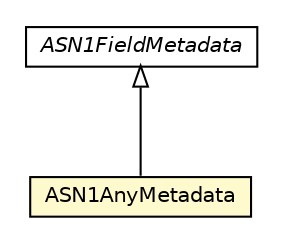 #!/usr/local/bin/dot
#
# Class diagram 
# Generated by UMLGraph version R5_6-24-gf6e263 (http://www.umlgraph.org/)
#

digraph G {
	edge [fontname="Helvetica",fontsize=10,labelfontname="Helvetica",labelfontsize=10];
	node [fontname="Helvetica",fontsize=10,shape=plaintext];
	nodesep=0.25;
	ranksep=0.5;
	// org.universAAL.lddi.lib.ieeex73std.org.bn.metadata.ASN1FieldMetadata
	c1558518 [label=<<table title="org.universAAL.lddi.lib.ieeex73std.org.bn.metadata.ASN1FieldMetadata" border="0" cellborder="1" cellspacing="0" cellpadding="2" port="p" href="./ASN1FieldMetadata.html">
		<tr><td><table border="0" cellspacing="0" cellpadding="1">
<tr><td align="center" balign="center"><font face="Helvetica-Oblique"> ASN1FieldMetadata </font></td></tr>
		</table></td></tr>
		</table>>, URL="./ASN1FieldMetadata.html", fontname="Helvetica", fontcolor="black", fontsize=10.0];
	// org.universAAL.lddi.lib.ieeex73std.org.bn.metadata.ASN1AnyMetadata
	c1558527 [label=<<table title="org.universAAL.lddi.lib.ieeex73std.org.bn.metadata.ASN1AnyMetadata" border="0" cellborder="1" cellspacing="0" cellpadding="2" port="p" bgcolor="lemonChiffon" href="./ASN1AnyMetadata.html">
		<tr><td><table border="0" cellspacing="0" cellpadding="1">
<tr><td align="center" balign="center"> ASN1AnyMetadata </td></tr>
		</table></td></tr>
		</table>>, URL="./ASN1AnyMetadata.html", fontname="Helvetica", fontcolor="black", fontsize=10.0];
	//org.universAAL.lddi.lib.ieeex73std.org.bn.metadata.ASN1AnyMetadata extends org.universAAL.lddi.lib.ieeex73std.org.bn.metadata.ASN1FieldMetadata
	c1558518:p -> c1558527:p [dir=back,arrowtail=empty];
}

